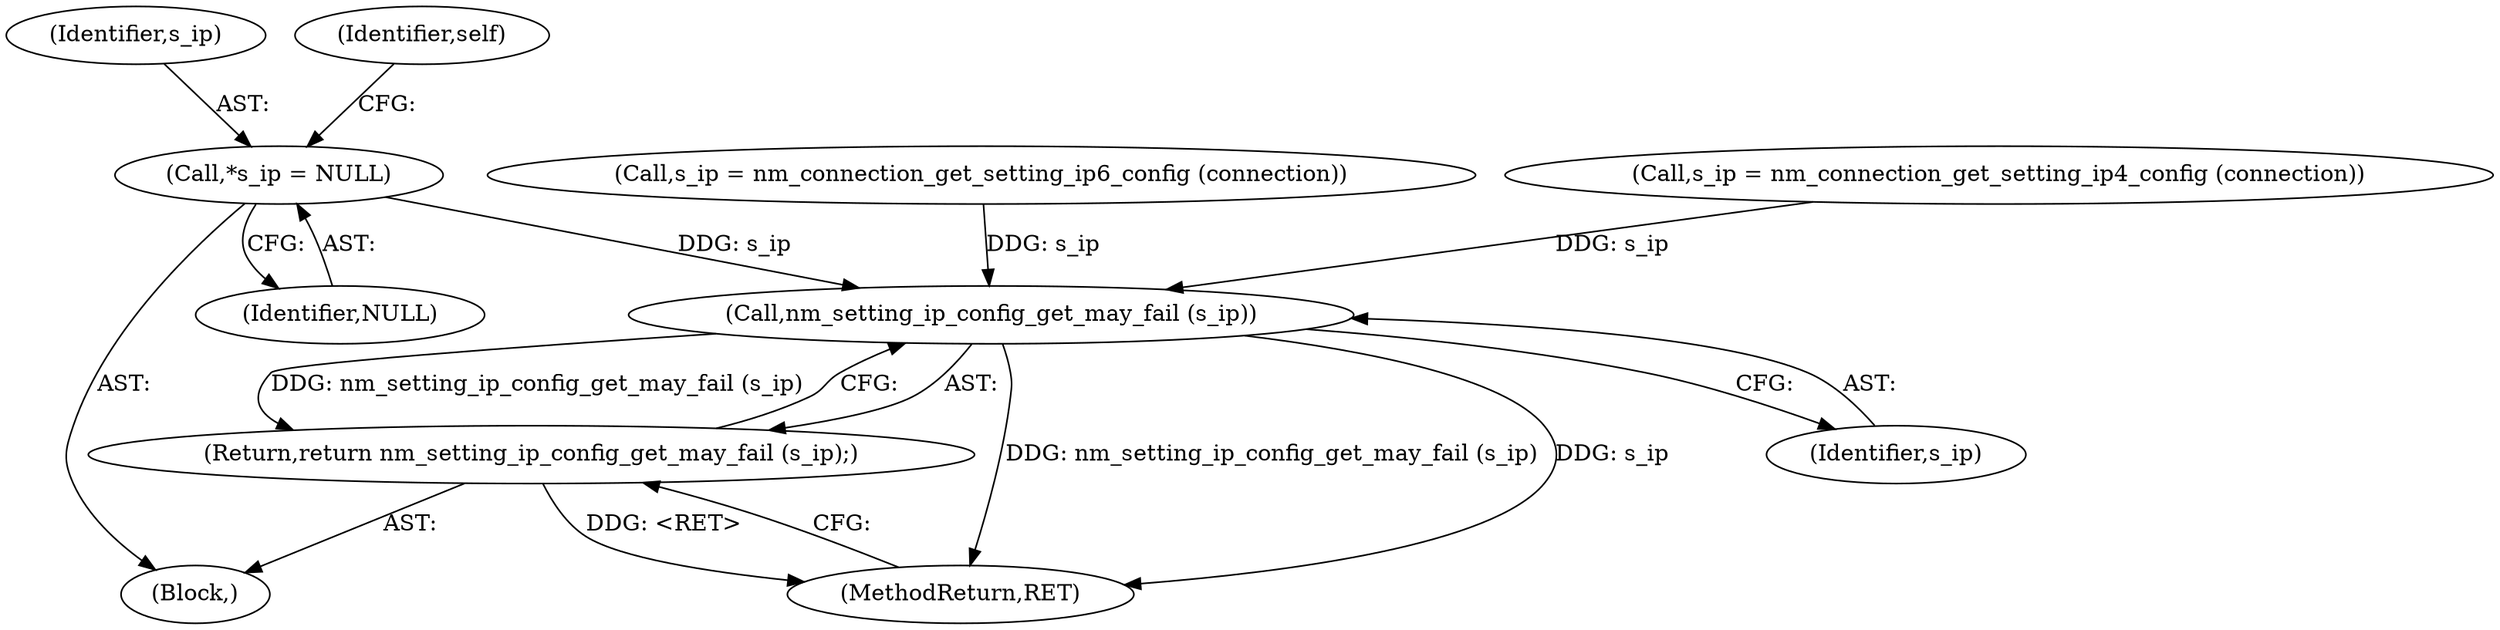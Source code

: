digraph "0_NetworkManager_d5fc88e573fa58b93034b04d35a2454f5d28cad9@pointer" {
"1003499" [label="(Call,*s_ip = NULL)"];
"1003531" [label="(Call,nm_setting_ip_config_get_may_fail (s_ip))"];
"1003530" [label="(Return,return nm_setting_ip_config_get_may_fail (s_ip);)"];
"1003523" [label="(Call,s_ip = nm_connection_get_setting_ip6_config (connection))"];
"1003530" [label="(Return,return nm_setting_ip_config_get_may_fail (s_ip);)"];
"1003500" [label="(Identifier,s_ip)"];
"1003496" [label="(Block,)"];
"1003499" [label="(Call,*s_ip = NULL)"];
"1003517" [label="(Call,s_ip = nm_connection_get_setting_ip4_config (connection))"];
"1003501" [label="(Identifier,NULL)"];
"1003531" [label="(Call,nm_setting_ip_config_get_may_fail (s_ip))"];
"1007368" [label="(MethodReturn,RET)"];
"1003532" [label="(Identifier,s_ip)"];
"1003504" [label="(Identifier,self)"];
"1003499" -> "1003496"  [label="AST: "];
"1003499" -> "1003501"  [label="CFG: "];
"1003500" -> "1003499"  [label="AST: "];
"1003501" -> "1003499"  [label="AST: "];
"1003504" -> "1003499"  [label="CFG: "];
"1003499" -> "1003531"  [label="DDG: s_ip"];
"1003531" -> "1003530"  [label="AST: "];
"1003531" -> "1003532"  [label="CFG: "];
"1003532" -> "1003531"  [label="AST: "];
"1003530" -> "1003531"  [label="CFG: "];
"1003531" -> "1007368"  [label="DDG: nm_setting_ip_config_get_may_fail (s_ip)"];
"1003531" -> "1007368"  [label="DDG: s_ip"];
"1003531" -> "1003530"  [label="DDG: nm_setting_ip_config_get_may_fail (s_ip)"];
"1003523" -> "1003531"  [label="DDG: s_ip"];
"1003517" -> "1003531"  [label="DDG: s_ip"];
"1003530" -> "1003496"  [label="AST: "];
"1007368" -> "1003530"  [label="CFG: "];
"1003530" -> "1007368"  [label="DDG: <RET>"];
}
